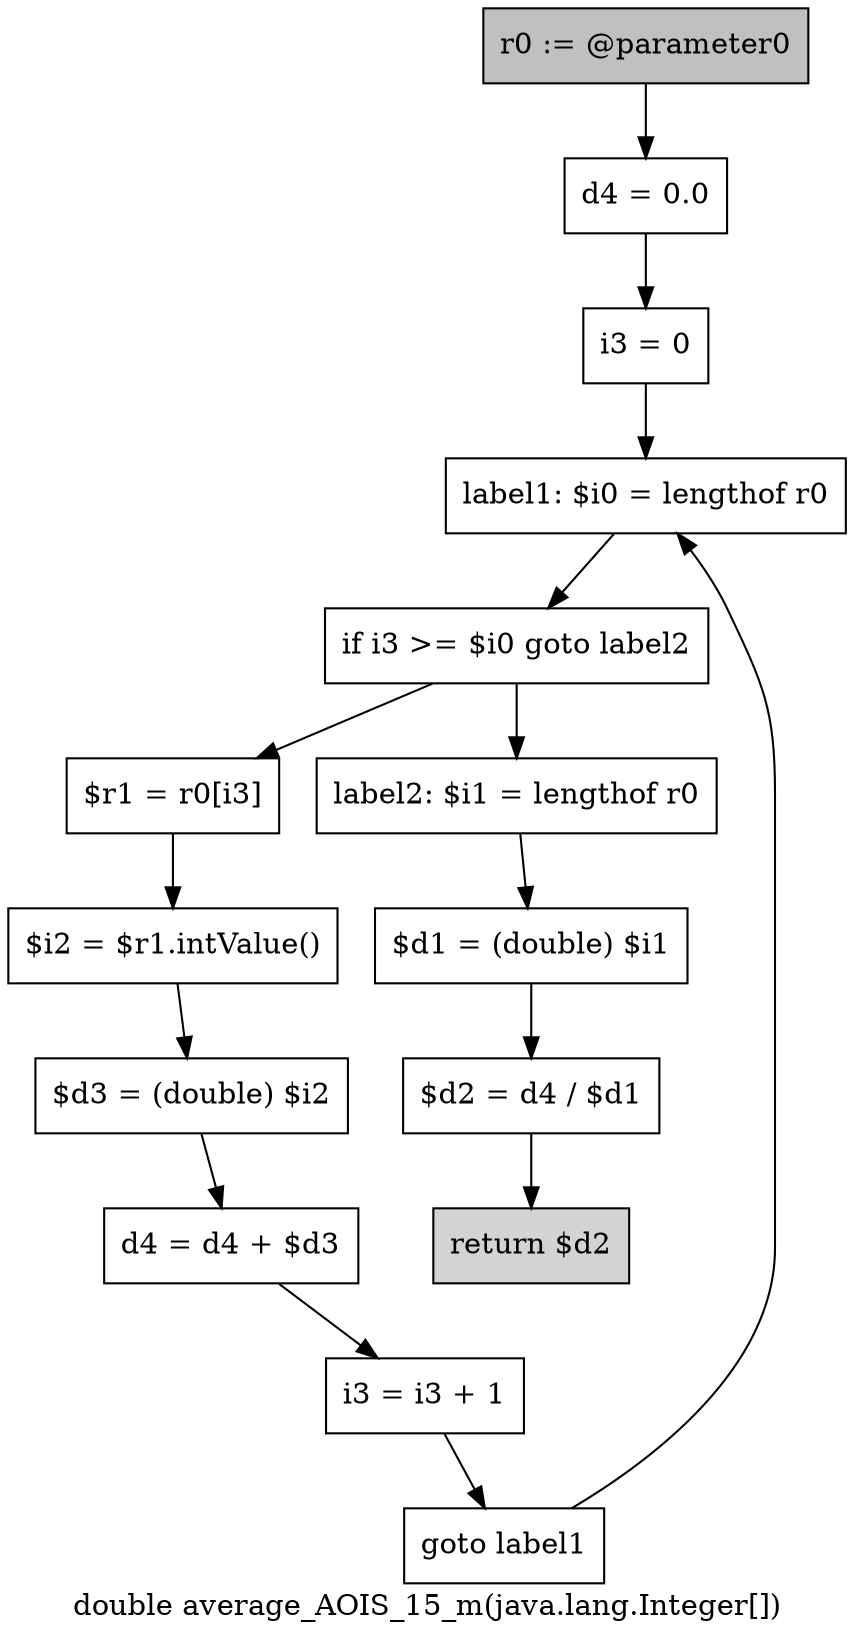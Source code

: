digraph "double average_AOIS_15_m(java.lang.Integer[])" {
    label="double average_AOIS_15_m(java.lang.Integer[])";
    node [shape=box];
    "0" [style=filled,fillcolor=gray,label="r0 := @parameter0",];
    "1" [label="d4 = 0.0",];
    "0"->"1";
    "2" [label="i3 = 0",];
    "1"->"2";
    "3" [label="label1: $i0 = lengthof r0",];
    "2"->"3";
    "4" [label="if i3 >= $i0 goto label2",];
    "3"->"4";
    "5" [label="$r1 = r0[i3]",];
    "4"->"5";
    "11" [label="label2: $i1 = lengthof r0",];
    "4"->"11";
    "6" [label="$i2 = $r1.intValue()",];
    "5"->"6";
    "7" [label="$d3 = (double) $i2",];
    "6"->"7";
    "8" [label="d4 = d4 + $d3",];
    "7"->"8";
    "9" [label="i3 = i3 + 1",];
    "8"->"9";
    "10" [label="goto label1",];
    "9"->"10";
    "10"->"3";
    "12" [label="$d1 = (double) $i1",];
    "11"->"12";
    "13" [label="$d2 = d4 / $d1",];
    "12"->"13";
    "14" [style=filled,fillcolor=lightgray,label="return $d2",];
    "13"->"14";
}
